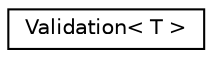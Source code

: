 digraph "Graphical Class Hierarchy"
{
  edge [fontname="Helvetica",fontsize="10",labelfontname="Helvetica",labelfontsize="10"];
  node [fontname="Helvetica",fontsize="10",shape=record];
  rankdir="LR";
  Node0 [label="Validation\< T \>",height=0.2,width=0.4,color="black", fillcolor="white", style="filled",URL="$class_validation.html",tooltip="Class of methods for the validation of ML algorithms. "];
}
